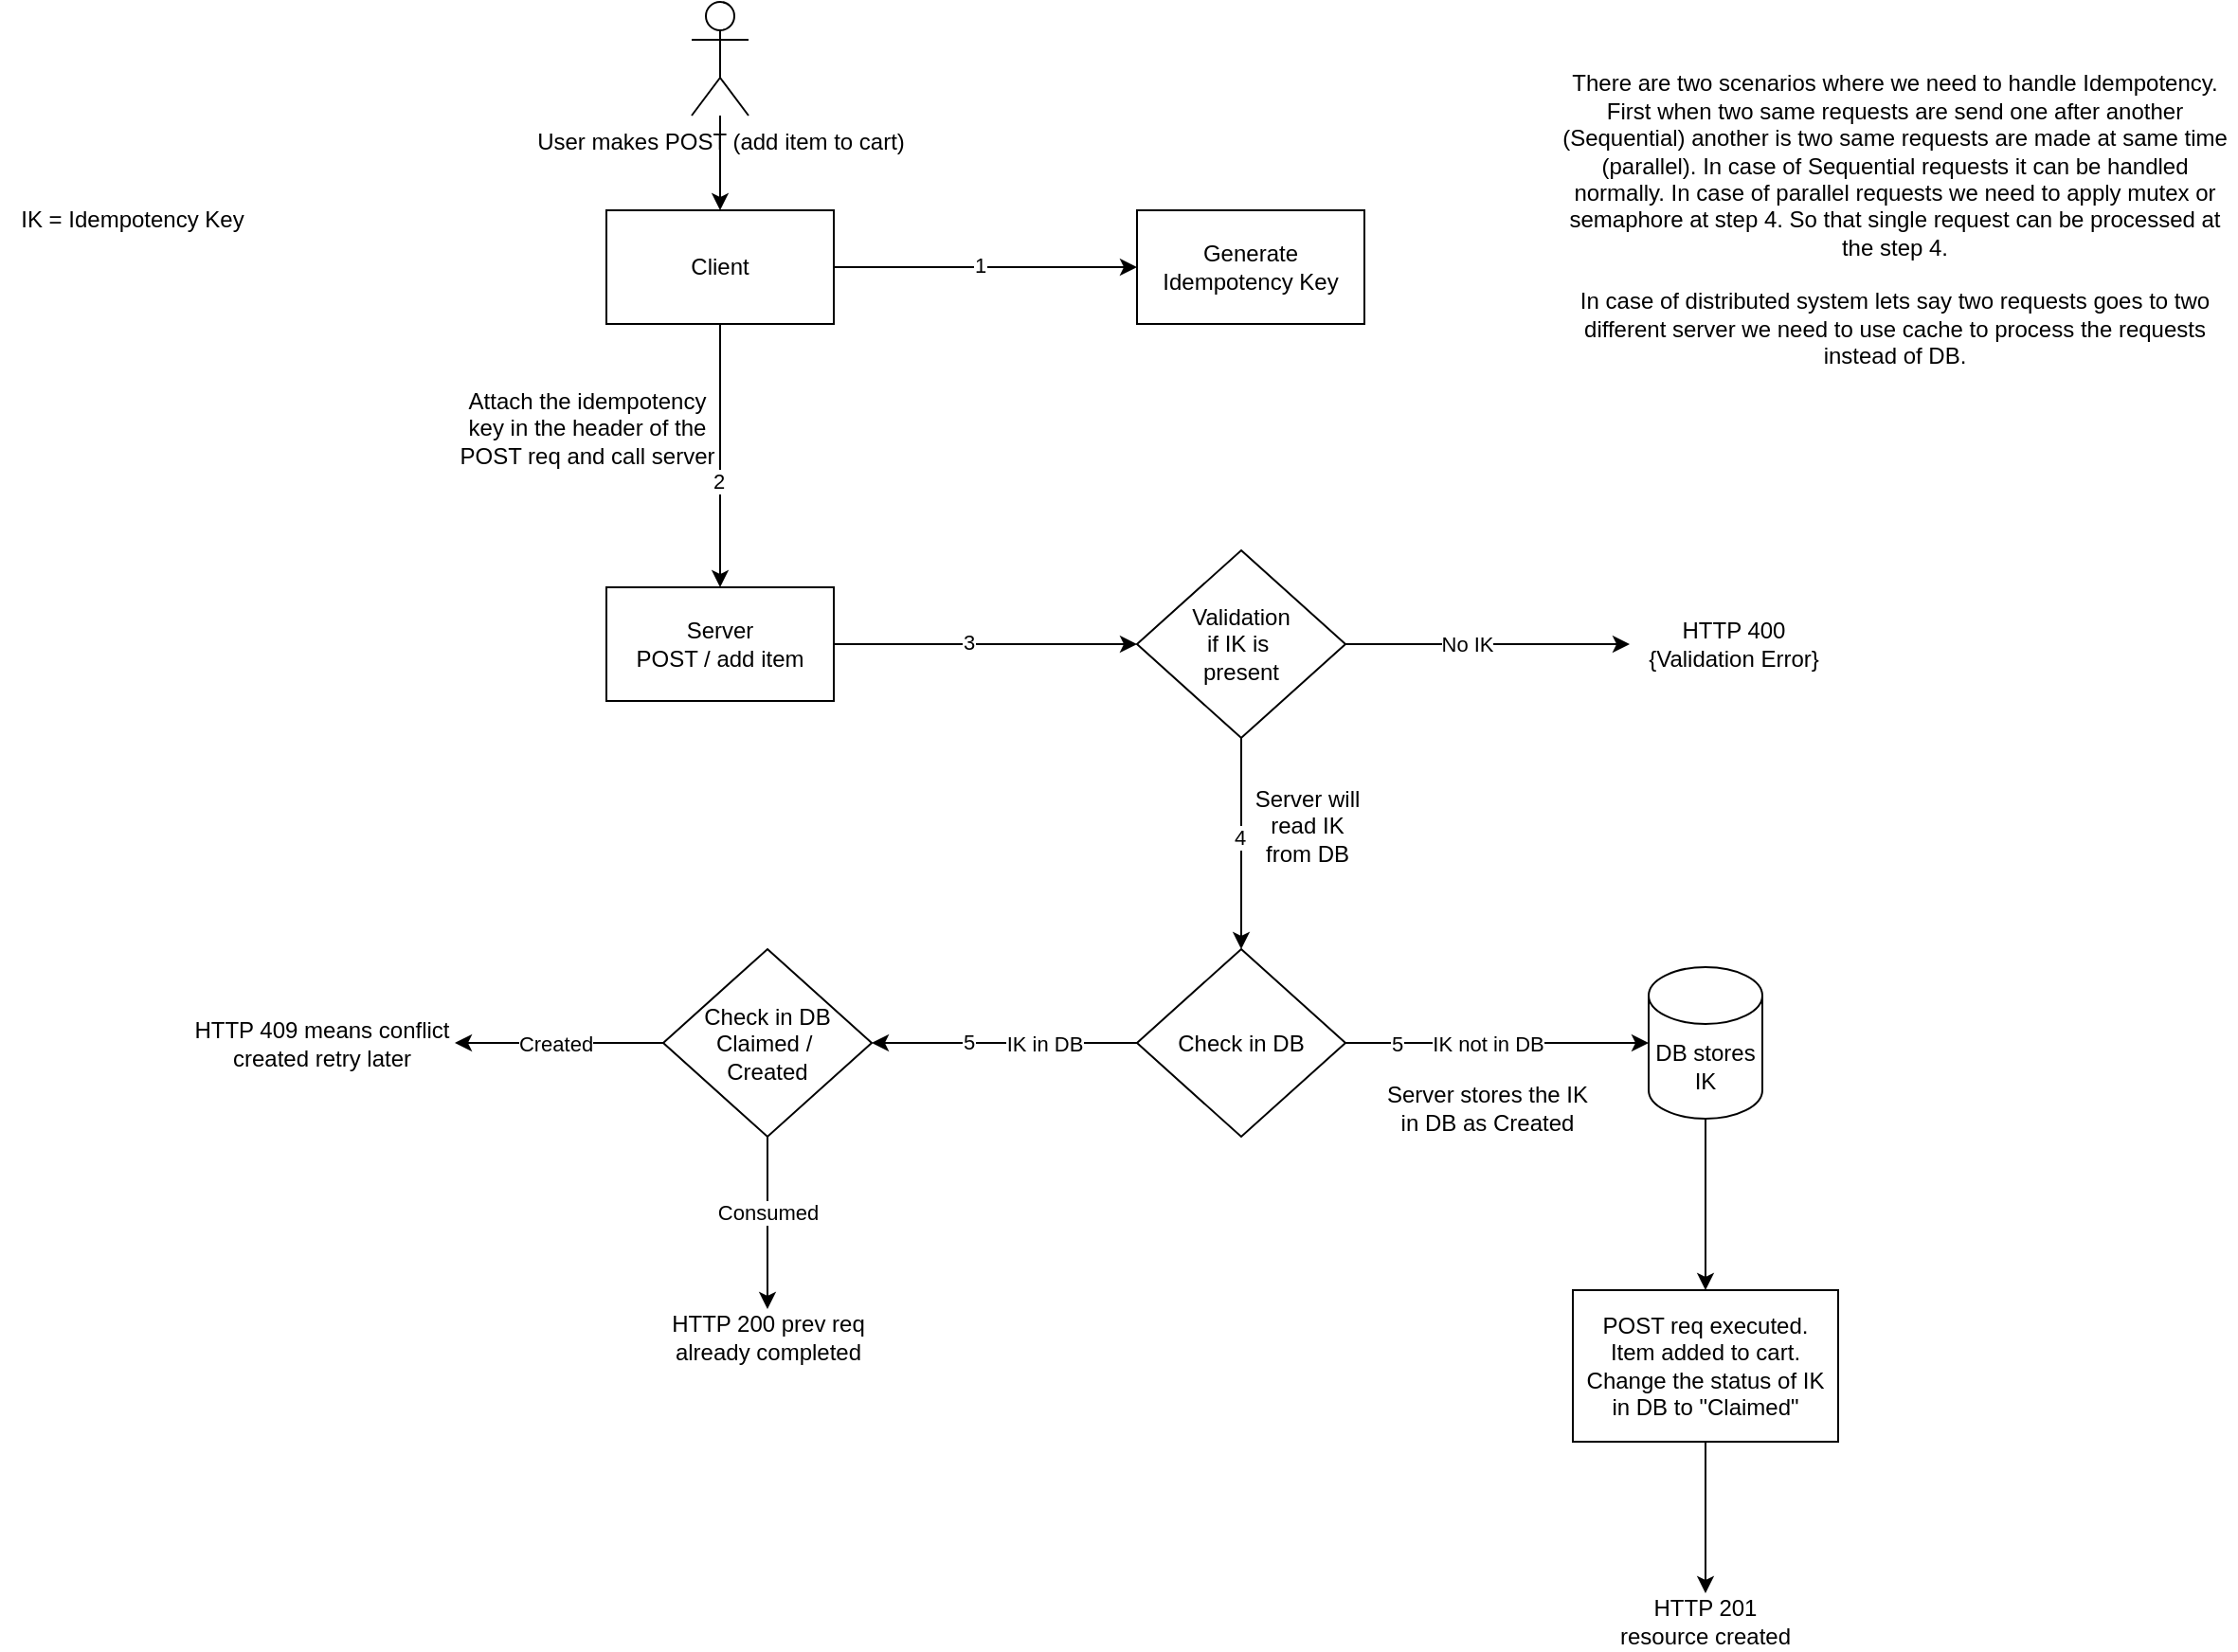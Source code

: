 <mxfile version="28.2.7">
  <diagram name="Page-1" id="JmZcPF6YAIJbTZG2oEpb">
    <mxGraphModel dx="1426" dy="824" grid="1" gridSize="10" guides="1" tooltips="1" connect="1" arrows="1" fold="1" page="1" pageScale="1" pageWidth="1654" pageHeight="1169" math="0" shadow="0">
      <root>
        <mxCell id="0" />
        <mxCell id="1" parent="0" />
        <mxCell id="Q4UiBrQ8ZTTR2DUmaou1-1" value="Client" style="rounded=0;whiteSpace=wrap;html=1;" vertex="1" parent="1">
          <mxGeometry x="440" y="230" width="120" height="60" as="geometry" />
        </mxCell>
        <mxCell id="Q4UiBrQ8ZTTR2DUmaou1-3" value="" style="edgeStyle=orthogonalEdgeStyle;rounded=0;orthogonalLoop=1;jettySize=auto;html=1;" edge="1" parent="1" source="Q4UiBrQ8ZTTR2DUmaou1-2" target="Q4UiBrQ8ZTTR2DUmaou1-1">
          <mxGeometry relative="1" as="geometry" />
        </mxCell>
        <mxCell id="Q4UiBrQ8ZTTR2DUmaou1-2" value="User makes POST (add item to cart)" style="shape=umlActor;verticalLabelPosition=bottom;verticalAlign=top;html=1;outlineConnect=0;" vertex="1" parent="1">
          <mxGeometry x="485" y="120" width="30" height="60" as="geometry" />
        </mxCell>
        <mxCell id="Q4UiBrQ8ZTTR2DUmaou1-4" value="" style="endArrow=classic;html=1;rounded=0;exitX=1;exitY=0.5;exitDx=0;exitDy=0;" edge="1" parent="1" source="Q4UiBrQ8ZTTR2DUmaou1-1">
          <mxGeometry width="50" height="50" relative="1" as="geometry">
            <mxPoint x="650" y="280" as="sourcePoint" />
            <mxPoint x="720" y="260" as="targetPoint" />
          </mxGeometry>
        </mxCell>
        <mxCell id="Q4UiBrQ8ZTTR2DUmaou1-6" value="1" style="edgeLabel;html=1;align=center;verticalAlign=middle;resizable=0;points=[];" vertex="1" connectable="0" parent="Q4UiBrQ8ZTTR2DUmaou1-4">
          <mxGeometry x="-0.037" y="1" relative="1" as="geometry">
            <mxPoint as="offset" />
          </mxGeometry>
        </mxCell>
        <mxCell id="Q4UiBrQ8ZTTR2DUmaou1-5" value="Generate Idempotency Key" style="rounded=0;whiteSpace=wrap;html=1;" vertex="1" parent="1">
          <mxGeometry x="720" y="230" width="120" height="60" as="geometry" />
        </mxCell>
        <mxCell id="Q4UiBrQ8ZTTR2DUmaou1-7" value="" style="endArrow=classic;html=1;rounded=0;exitX=0.5;exitY=1;exitDx=0;exitDy=0;entryX=0.5;entryY=0;entryDx=0;entryDy=0;" edge="1" parent="1" source="Q4UiBrQ8ZTTR2DUmaou1-1" target="Q4UiBrQ8ZTTR2DUmaou1-8">
          <mxGeometry width="50" height="50" relative="1" as="geometry">
            <mxPoint x="440" y="480" as="sourcePoint" />
            <mxPoint x="500" y="410" as="targetPoint" />
          </mxGeometry>
        </mxCell>
        <mxCell id="Q4UiBrQ8ZTTR2DUmaou1-14" value="2" style="edgeLabel;html=1;align=center;verticalAlign=middle;resizable=0;points=[];" vertex="1" connectable="0" parent="Q4UiBrQ8ZTTR2DUmaou1-7">
          <mxGeometry x="0.194" y="-1" relative="1" as="geometry">
            <mxPoint as="offset" />
          </mxGeometry>
        </mxCell>
        <mxCell id="Q4UiBrQ8ZTTR2DUmaou1-8" value="Server&lt;div&gt;POST / add item&lt;/div&gt;" style="rounded=0;whiteSpace=wrap;html=1;" vertex="1" parent="1">
          <mxGeometry x="440" y="429" width="120" height="60" as="geometry" />
        </mxCell>
        <mxCell id="Q4UiBrQ8ZTTR2DUmaou1-9" value="Attach the idempotency key in the header of the POST req and call server" style="text;html=1;whiteSpace=wrap;strokeColor=none;fillColor=none;align=center;verticalAlign=middle;rounded=0;" vertex="1" parent="1">
          <mxGeometry x="360" y="330" width="140" height="30" as="geometry" />
        </mxCell>
        <mxCell id="Q4UiBrQ8ZTTR2DUmaou1-10" value="" style="endArrow=classic;html=1;rounded=0;exitX=1;exitY=0.5;exitDx=0;exitDy=0;entryX=0;entryY=0.5;entryDx=0;entryDy=0;" edge="1" parent="1" source="Q4UiBrQ8ZTTR2DUmaou1-8" target="Q4UiBrQ8ZTTR2DUmaou1-11">
          <mxGeometry width="50" height="50" relative="1" as="geometry">
            <mxPoint x="630" y="450" as="sourcePoint" />
            <mxPoint x="710" y="460" as="targetPoint" />
          </mxGeometry>
        </mxCell>
        <mxCell id="Q4UiBrQ8ZTTR2DUmaou1-15" value="3" style="edgeLabel;html=1;align=center;verticalAlign=middle;resizable=0;points=[];" vertex="1" connectable="0" parent="Q4UiBrQ8ZTTR2DUmaou1-10">
          <mxGeometry x="-0.113" y="-2" relative="1" as="geometry">
            <mxPoint y="-3" as="offset" />
          </mxGeometry>
        </mxCell>
        <mxCell id="Q4UiBrQ8ZTTR2DUmaou1-11" value="Validation&lt;div&gt;if IK is&amp;nbsp;&lt;/div&gt;&lt;div&gt;present&lt;/div&gt;" style="rhombus;whiteSpace=wrap;html=1;" vertex="1" parent="1">
          <mxGeometry x="720" y="409.5" width="110" height="99" as="geometry" />
        </mxCell>
        <mxCell id="Q4UiBrQ8ZTTR2DUmaou1-12" value="" style="endArrow=classic;html=1;rounded=0;exitX=1;exitY=0.5;exitDx=0;exitDy=0;entryX=0;entryY=0.5;entryDx=0;entryDy=0;" edge="1" parent="1" source="Q4UiBrQ8ZTTR2DUmaou1-11" target="Q4UiBrQ8ZTTR2DUmaou1-16">
          <mxGeometry width="50" height="50" relative="1" as="geometry">
            <mxPoint x="1010" y="520" as="sourcePoint" />
            <mxPoint x="980" y="460" as="targetPoint" />
          </mxGeometry>
        </mxCell>
        <mxCell id="Q4UiBrQ8ZTTR2DUmaou1-13" value="No IK" style="edgeLabel;html=1;align=center;verticalAlign=middle;resizable=0;points=[];" vertex="1" connectable="0" parent="Q4UiBrQ8ZTTR2DUmaou1-12">
          <mxGeometry x="-0.147" y="-1" relative="1" as="geometry">
            <mxPoint y="-1" as="offset" />
          </mxGeometry>
        </mxCell>
        <mxCell id="Q4UiBrQ8ZTTR2DUmaou1-16" value="HTTP 400 {Validation Error}" style="text;html=1;whiteSpace=wrap;strokeColor=none;fillColor=none;align=center;verticalAlign=middle;rounded=0;" vertex="1" parent="1">
          <mxGeometry x="980" y="444" width="110" height="30" as="geometry" />
        </mxCell>
        <mxCell id="Q4UiBrQ8ZTTR2DUmaou1-17" value="IK = Idempotency Key" style="text;html=1;whiteSpace=wrap;strokeColor=none;fillColor=none;align=center;verticalAlign=middle;rounded=0;" vertex="1" parent="1">
          <mxGeometry x="120" y="220" width="140" height="30" as="geometry" />
        </mxCell>
        <mxCell id="Q4UiBrQ8ZTTR2DUmaou1-18" value="" style="endArrow=classic;html=1;rounded=0;exitX=0.5;exitY=1;exitDx=0;exitDy=0;entryX=0.5;entryY=0;entryDx=0;entryDy=0;" edge="1" parent="1" source="Q4UiBrQ8ZTTR2DUmaou1-11">
          <mxGeometry width="50" height="50" relative="1" as="geometry">
            <mxPoint x="830" y="640" as="sourcePoint" />
            <mxPoint x="775" y="620" as="targetPoint" />
          </mxGeometry>
        </mxCell>
        <mxCell id="Q4UiBrQ8ZTTR2DUmaou1-19" value="4" style="edgeLabel;html=1;align=center;verticalAlign=middle;resizable=0;points=[];" vertex="1" connectable="0" parent="Q4UiBrQ8ZTTR2DUmaou1-18">
          <mxGeometry x="-0.064" y="1" relative="1" as="geometry">
            <mxPoint x="-2" as="offset" />
          </mxGeometry>
        </mxCell>
        <mxCell id="Q4UiBrQ8ZTTR2DUmaou1-22" value="Check in DB" style="rhombus;whiteSpace=wrap;html=1;" vertex="1" parent="1">
          <mxGeometry x="720" y="620" width="110" height="99" as="geometry" />
        </mxCell>
        <mxCell id="Q4UiBrQ8ZTTR2DUmaou1-23" value="Server will read IK from DB" style="text;html=1;whiteSpace=wrap;strokeColor=none;fillColor=none;align=center;verticalAlign=middle;rounded=0;" vertex="1" parent="1">
          <mxGeometry x="780" y="540" width="60" height="30" as="geometry" />
        </mxCell>
        <mxCell id="Q4UiBrQ8ZTTR2DUmaou1-25" value="" style="endArrow=classic;html=1;rounded=0;exitX=1;exitY=0.5;exitDx=0;exitDy=0;entryX=0;entryY=0.5;entryDx=0;entryDy=0;entryPerimeter=0;" edge="1" parent="1" source="Q4UiBrQ8ZTTR2DUmaou1-22" target="Q4UiBrQ8ZTTR2DUmaou1-28">
          <mxGeometry width="50" height="50" relative="1" as="geometry">
            <mxPoint x="870" y="710" as="sourcePoint" />
            <mxPoint x="980" y="670" as="targetPoint" />
          </mxGeometry>
        </mxCell>
        <mxCell id="Q4UiBrQ8ZTTR2DUmaou1-26" value="IK not in DB" style="edgeLabel;html=1;align=center;verticalAlign=middle;resizable=0;points=[];" vertex="1" connectable="0" parent="Q4UiBrQ8ZTTR2DUmaou1-25">
          <mxGeometry x="-0.467" relative="1" as="geometry">
            <mxPoint x="32" as="offset" />
          </mxGeometry>
        </mxCell>
        <mxCell id="Q4UiBrQ8ZTTR2DUmaou1-30" value="5" style="edgeLabel;html=1;align=center;verticalAlign=middle;resizable=0;points=[];" vertex="1" connectable="0" parent="Q4UiBrQ8ZTTR2DUmaou1-25">
          <mxGeometry x="-0.662" y="1" relative="1" as="geometry">
            <mxPoint y="1" as="offset" />
          </mxGeometry>
        </mxCell>
        <mxCell id="Q4UiBrQ8ZTTR2DUmaou1-28" value="DB stores&lt;div&gt;IK&lt;/div&gt;" style="shape=cylinder3;whiteSpace=wrap;html=1;boundedLbl=1;backgroundOutline=1;size=15;" vertex="1" parent="1">
          <mxGeometry x="990" y="629.5" width="60" height="80" as="geometry" />
        </mxCell>
        <mxCell id="Q4UiBrQ8ZTTR2DUmaou1-31" value="Server stores the IK in DB as Created" style="text;html=1;whiteSpace=wrap;strokeColor=none;fillColor=none;align=center;verticalAlign=middle;rounded=0;" vertex="1" parent="1">
          <mxGeometry x="850" y="689" width="110" height="30" as="geometry" />
        </mxCell>
        <mxCell id="Q4UiBrQ8ZTTR2DUmaou1-33" value="" style="endArrow=classic;html=1;rounded=0;exitX=0.5;exitY=1;exitDx=0;exitDy=0;exitPerimeter=0;entryX=0.5;entryY=0;entryDx=0;entryDy=0;" edge="1" parent="1" source="Q4UiBrQ8ZTTR2DUmaou1-28" target="Q4UiBrQ8ZTTR2DUmaou1-35">
          <mxGeometry width="50" height="50" relative="1" as="geometry">
            <mxPoint x="700" y="550" as="sourcePoint" />
            <mxPoint x="1020" y="800" as="targetPoint" />
          </mxGeometry>
        </mxCell>
        <mxCell id="Q4UiBrQ8ZTTR2DUmaou1-35" value="POST req executed.&lt;div&gt;Item added to cart.&lt;/div&gt;&lt;div&gt;Change the status of IK in DB to &quot;Claimed&quot;&lt;/div&gt;" style="rounded=0;whiteSpace=wrap;html=1;" vertex="1" parent="1">
          <mxGeometry x="950" y="800" width="140" height="80" as="geometry" />
        </mxCell>
        <mxCell id="Q4UiBrQ8ZTTR2DUmaou1-36" value="" style="endArrow=classic;html=1;rounded=0;exitX=0;exitY=0.5;exitDx=0;exitDy=0;entryX=1;entryY=0.5;entryDx=0;entryDy=0;" edge="1" parent="1" source="Q4UiBrQ8ZTTR2DUmaou1-22" target="Q4UiBrQ8ZTTR2DUmaou1-43">
          <mxGeometry width="50" height="50" relative="1" as="geometry">
            <mxPoint x="550" y="750" as="sourcePoint" />
            <mxPoint x="590" y="670" as="targetPoint" />
          </mxGeometry>
        </mxCell>
        <mxCell id="Q4UiBrQ8ZTTR2DUmaou1-37" value="5" style="edgeLabel;html=1;align=center;verticalAlign=middle;resizable=0;points=[];" vertex="1" connectable="0" parent="Q4UiBrQ8ZTTR2DUmaou1-36">
          <mxGeometry x="0.277" y="1" relative="1" as="geometry">
            <mxPoint y="-2" as="offset" />
          </mxGeometry>
        </mxCell>
        <mxCell id="Q4UiBrQ8ZTTR2DUmaou1-38" value="IK in DB" style="edgeLabel;html=1;align=center;verticalAlign=middle;resizable=0;points=[];" vertex="1" connectable="0" parent="Q4UiBrQ8ZTTR2DUmaou1-36">
          <mxGeometry x="-0.292" relative="1" as="geometry">
            <mxPoint as="offset" />
          </mxGeometry>
        </mxCell>
        <mxCell id="Q4UiBrQ8ZTTR2DUmaou1-39" value="" style="endArrow=classic;html=1;rounded=0;exitX=0.5;exitY=1;exitDx=0;exitDy=0;entryX=0.5;entryY=0;entryDx=0;entryDy=0;" edge="1" parent="1" source="Q4UiBrQ8ZTTR2DUmaou1-35" target="Q4UiBrQ8ZTTR2DUmaou1-40">
          <mxGeometry width="50" height="50" relative="1" as="geometry">
            <mxPoint x="1140" y="1010" as="sourcePoint" />
            <mxPoint x="1020" y="950" as="targetPoint" />
          </mxGeometry>
        </mxCell>
        <mxCell id="Q4UiBrQ8ZTTR2DUmaou1-40" value="HTTP 201 resource created" style="text;html=1;whiteSpace=wrap;strokeColor=none;fillColor=none;align=center;verticalAlign=middle;rounded=0;" vertex="1" parent="1">
          <mxGeometry x="970" y="960" width="100" height="30" as="geometry" />
        </mxCell>
        <mxCell id="Q4UiBrQ8ZTTR2DUmaou1-43" value="Check in DB&lt;div&gt;Claimed /&amp;nbsp;&lt;/div&gt;&lt;div&gt;Created&lt;/div&gt;" style="rhombus;whiteSpace=wrap;html=1;" vertex="1" parent="1">
          <mxGeometry x="470" y="620" width="110" height="99" as="geometry" />
        </mxCell>
        <mxCell id="Q4UiBrQ8ZTTR2DUmaou1-44" value="" style="endArrow=classic;html=1;rounded=0;exitX=0.5;exitY=1;exitDx=0;exitDy=0;entryX=0.5;entryY=0;entryDx=0;entryDy=0;" edge="1" parent="1" source="Q4UiBrQ8ZTTR2DUmaou1-43" target="Q4UiBrQ8ZTTR2DUmaou1-48">
          <mxGeometry width="50" height="50" relative="1" as="geometry">
            <mxPoint x="700" y="810" as="sourcePoint" />
            <mxPoint x="525" y="800" as="targetPoint" />
          </mxGeometry>
        </mxCell>
        <mxCell id="Q4UiBrQ8ZTTR2DUmaou1-45" value="Consumed" style="edgeLabel;html=1;align=center;verticalAlign=middle;resizable=0;points=[];" vertex="1" connectable="0" parent="Q4UiBrQ8ZTTR2DUmaou1-44">
          <mxGeometry x="-0.136" relative="1" as="geometry">
            <mxPoint as="offset" />
          </mxGeometry>
        </mxCell>
        <mxCell id="Q4UiBrQ8ZTTR2DUmaou1-46" value="" style="endArrow=classic;html=1;rounded=0;exitX=0;exitY=0.5;exitDx=0;exitDy=0;entryX=1;entryY=0.5;entryDx=0;entryDy=0;" edge="1" parent="1" source="Q4UiBrQ8ZTTR2DUmaou1-43" target="Q4UiBrQ8ZTTR2DUmaou1-49">
          <mxGeometry width="50" height="50" relative="1" as="geometry">
            <mxPoint x="300" y="790" as="sourcePoint" />
            <mxPoint x="360" y="670" as="targetPoint" />
          </mxGeometry>
        </mxCell>
        <mxCell id="Q4UiBrQ8ZTTR2DUmaou1-47" value="Created" style="edgeLabel;html=1;align=center;verticalAlign=middle;resizable=0;points=[];" vertex="1" connectable="0" parent="Q4UiBrQ8ZTTR2DUmaou1-46">
          <mxGeometry x="0.036" relative="1" as="geometry">
            <mxPoint as="offset" />
          </mxGeometry>
        </mxCell>
        <mxCell id="Q4UiBrQ8ZTTR2DUmaou1-48" value="HTTP 200 prev req already completed" style="text;html=1;whiteSpace=wrap;strokeColor=none;fillColor=none;align=center;verticalAlign=middle;rounded=0;" vertex="1" parent="1">
          <mxGeometry x="472.5" y="810" width="105" height="30" as="geometry" />
        </mxCell>
        <mxCell id="Q4UiBrQ8ZTTR2DUmaou1-49" value="HTTP 409 means conflict created retry later" style="text;html=1;whiteSpace=wrap;strokeColor=none;fillColor=none;align=center;verticalAlign=middle;rounded=0;" vertex="1" parent="1">
          <mxGeometry x="220" y="654.5" width="140" height="30" as="geometry" />
        </mxCell>
        <mxCell id="Q4UiBrQ8ZTTR2DUmaou1-51" value="There are two scenarios where we need to handle Idempotency. First when two same requests are send one after another (Sequential) another is two same requests are made at same time (parallel). In case of Sequential requests it can be handled normally. In case of parallel requests we need to apply mutex or semaphore at step 4. So that single request can be processed at the step 4.&lt;div&gt;&lt;br&gt;&lt;/div&gt;&lt;div&gt;In case of distributed system lets say two requests goes to two different server we need to use cache to process the requests instead of DB.&lt;/div&gt;" style="text;html=1;whiteSpace=wrap;strokeColor=none;fillColor=none;align=center;verticalAlign=middle;rounded=0;" vertex="1" parent="1">
          <mxGeometry x="940" y="140" width="360" height="190" as="geometry" />
        </mxCell>
      </root>
    </mxGraphModel>
  </diagram>
</mxfile>
